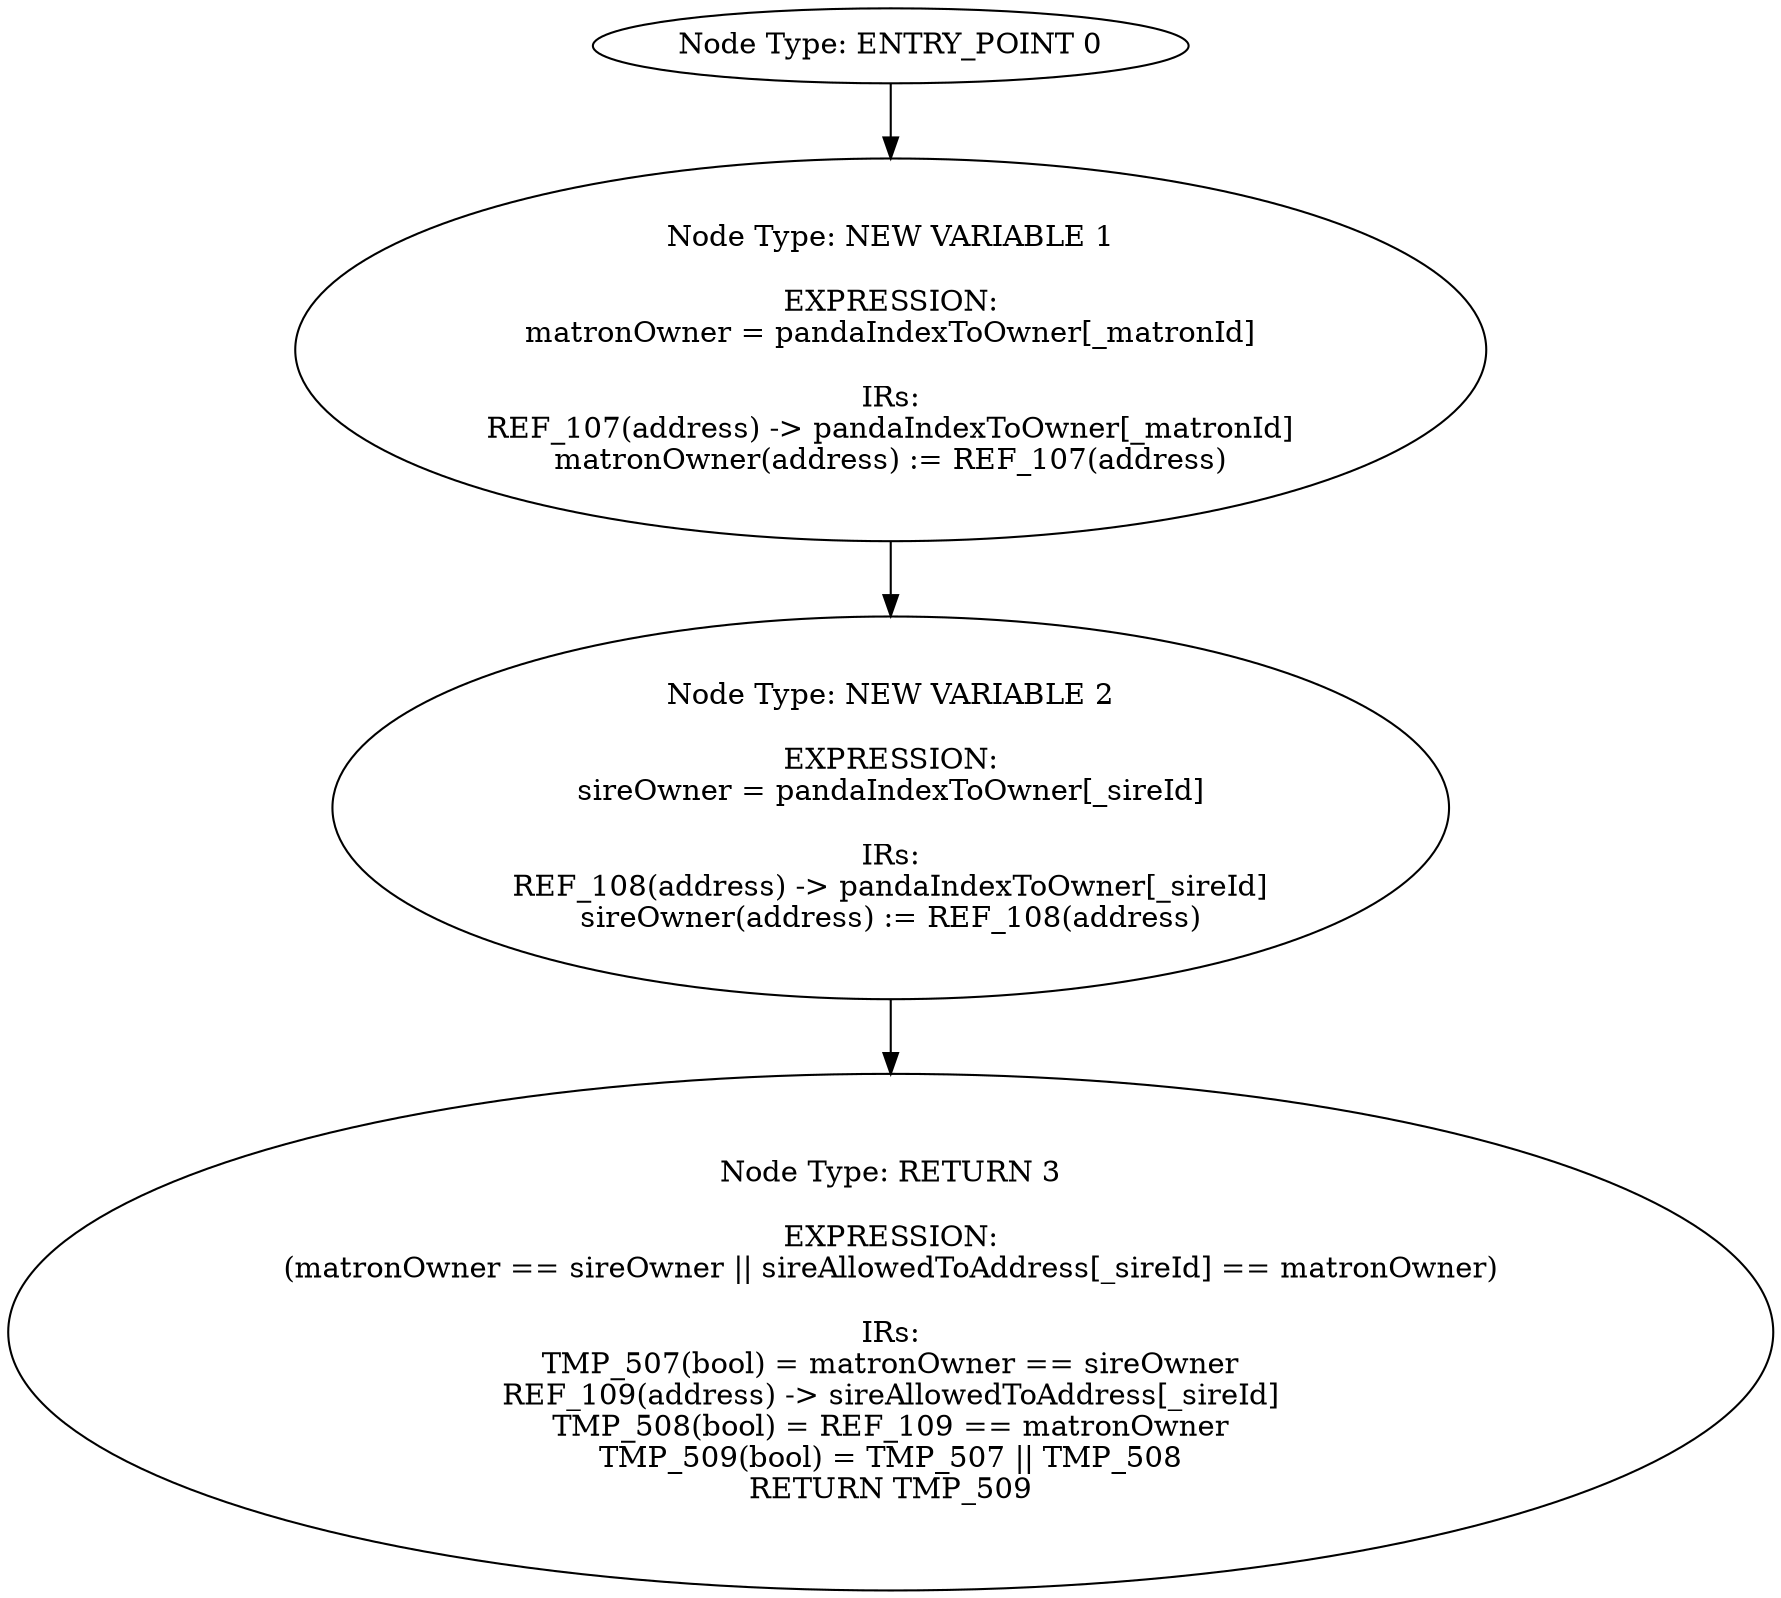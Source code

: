 digraph{
0[label="Node Type: ENTRY_POINT 0
"];
0->1;
1[label="Node Type: NEW VARIABLE 1

EXPRESSION:
matronOwner = pandaIndexToOwner[_matronId]

IRs:
REF_107(address) -> pandaIndexToOwner[_matronId]
matronOwner(address) := REF_107(address)"];
1->2;
2[label="Node Type: NEW VARIABLE 2

EXPRESSION:
sireOwner = pandaIndexToOwner[_sireId]

IRs:
REF_108(address) -> pandaIndexToOwner[_sireId]
sireOwner(address) := REF_108(address)"];
2->3;
3[label="Node Type: RETURN 3

EXPRESSION:
(matronOwner == sireOwner || sireAllowedToAddress[_sireId] == matronOwner)

IRs:
TMP_507(bool) = matronOwner == sireOwner
REF_109(address) -> sireAllowedToAddress[_sireId]
TMP_508(bool) = REF_109 == matronOwner
TMP_509(bool) = TMP_507 || TMP_508
RETURN TMP_509"];
}
